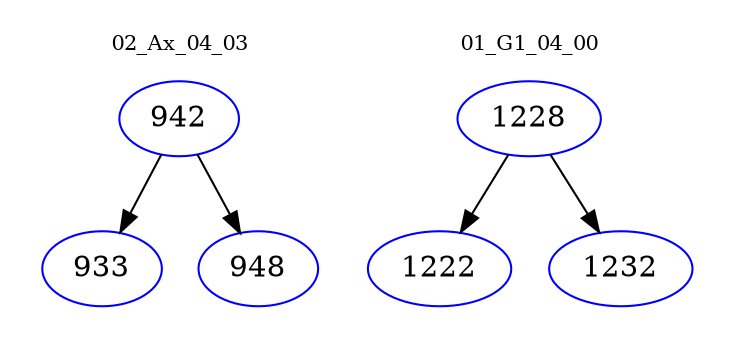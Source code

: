 digraph{
subgraph cluster_0 {
color = white
label = "02_Ax_04_03";
fontsize=10;
T0_942 [label="942", color="blue"]
T0_942 -> T0_933 [color="black"]
T0_933 [label="933", color="blue"]
T0_942 -> T0_948 [color="black"]
T0_948 [label="948", color="blue"]
}
subgraph cluster_1 {
color = white
label = "01_G1_04_00";
fontsize=10;
T1_1228 [label="1228", color="blue"]
T1_1228 -> T1_1222 [color="black"]
T1_1222 [label="1222", color="blue"]
T1_1228 -> T1_1232 [color="black"]
T1_1232 [label="1232", color="blue"]
}
}
